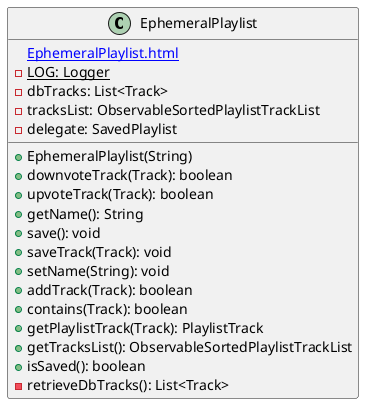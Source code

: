 @startuml

    class EphemeralPlaylist {
        [[EphemeralPlaylist.html]]
        {static} -LOG: Logger
        -dbTracks: List<Track>
        -tracksList: ObservableSortedPlaylistTrackList
        -delegate: SavedPlaylist
        +EphemeralPlaylist(String)
        +downvoteTrack(Track): boolean
        +upvoteTrack(Track): boolean
        +getName(): String
        +save(): void
        +saveTrack(Track): void
        +setName(String): void
        +addTrack(Track): boolean
        +contains(Track): boolean
        +getPlaylistTrack(Track): PlaylistTrack
        +getTracksList(): ObservableSortedPlaylistTrackList
        +isSaved(): boolean
        -retrieveDbTracks(): List<Track>
    }

@enduml
